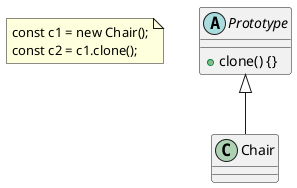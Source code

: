 @startuml
note as n1
const c1 = new Chair();
const c2 = c1.clone();
end note

abstract Prototype {
    + clone() {}
}

class Chair extends Prototype {
}
@enduml
